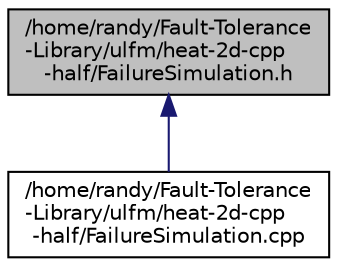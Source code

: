 digraph "/home/randy/Fault-Tolerance-Library/ulfm/heat-2d-cpp-half/FailureSimulation.h"
{
  edge [fontname="Helvetica",fontsize="10",labelfontname="Helvetica",labelfontsize="10"];
  node [fontname="Helvetica",fontsize="10",shape=record];
  Node1 [label="/home/randy/Fault-Tolerance\l-Library/ulfm/heat-2d-cpp\l-half/FailureSimulation.h",height=0.2,width=0.4,color="black", fillcolor="grey75", style="filled", fontcolor="black"];
  Node1 -> Node2 [dir="back",color="midnightblue",fontsize="10",style="solid",fontname="Helvetica"];
  Node2 [label="/home/randy/Fault-Tolerance\l-Library/ulfm/heat-2d-cpp\l-half/FailureSimulation.cpp",height=0.2,width=0.4,color="black", fillcolor="white", style="filled",URL="$FailureSimulation_8cpp.html"];
}
